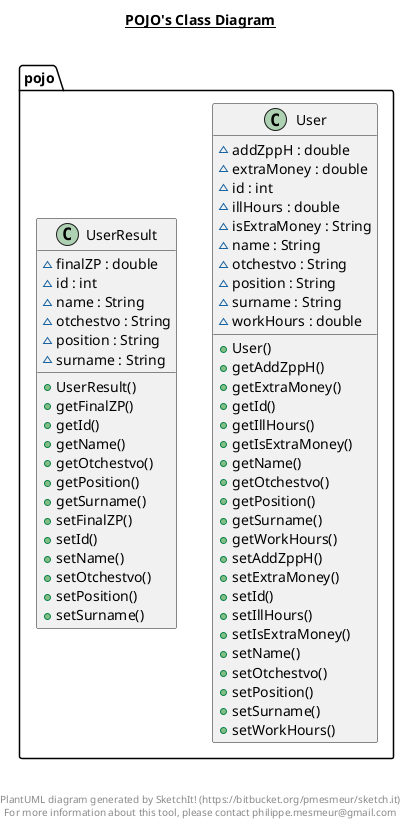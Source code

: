 @startuml

title __POJO's Class Diagram__\n

  namespace pojo {
    class pojo.User {
        ~ addZppH : double
        ~ extraMoney : double
        ~ id : int
        ~ illHours : double
        ~ isExtraMoney : String
        ~ name : String
        ~ otchestvo : String
        ~ position : String
        ~ surname : String
        ~ workHours : double
        + User()
        + getAddZppH()
        + getExtraMoney()
        + getId()
        + getIllHours()
        + getIsExtraMoney()
        + getName()
        + getOtchestvo()
        + getPosition()
        + getSurname()
        + getWorkHours()
        + setAddZppH()
        + setExtraMoney()
        + setId()
        + setIllHours()
        + setIsExtraMoney()
        + setName()
        + setOtchestvo()
        + setPosition()
        + setSurname()
        + setWorkHours()
    }
  }
  

  namespace pojo {
    class pojo.UserResult {
        ~ finalZP : double
        ~ id : int
        ~ name : String
        ~ otchestvo : String
        ~ position : String
        ~ surname : String
        + UserResult()
        + getFinalZP()
        + getId()
        + getName()
        + getOtchestvo()
        + getPosition()
        + getSurname()
        + setFinalZP()
        + setId()
        + setName()
        + setOtchestvo()
        + setPosition()
        + setSurname()
    }
  }
  



right footer


PlantUML diagram generated by SketchIt! (https://bitbucket.org/pmesmeur/sketch.it)
For more information about this tool, please contact philippe.mesmeur@gmail.com
endfooter

@enduml
